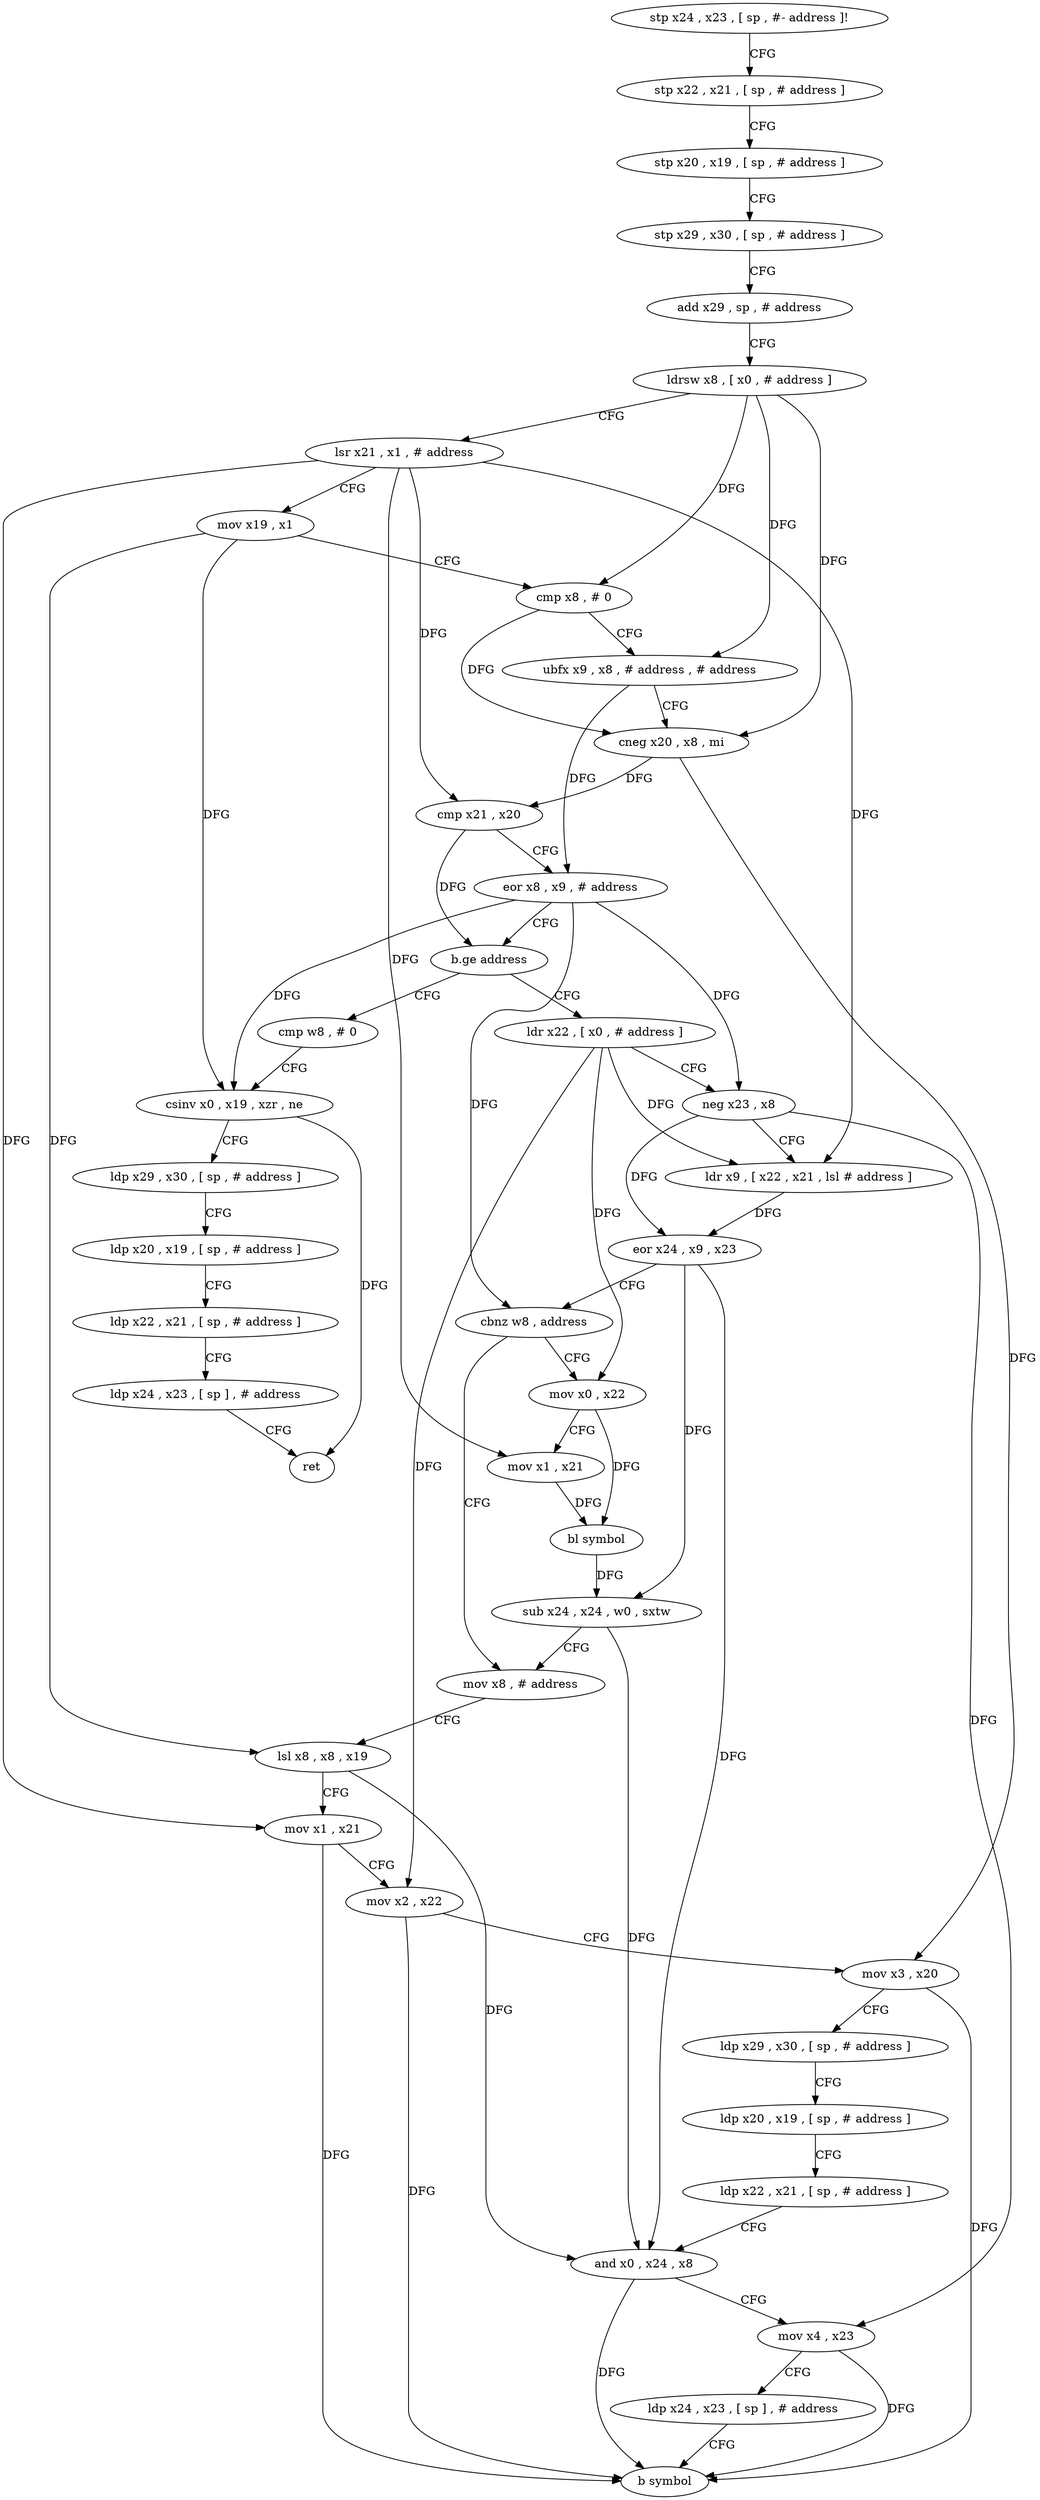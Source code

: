 digraph "func" {
"4238960" [label = "stp x24 , x23 , [ sp , #- address ]!" ]
"4238964" [label = "stp x22 , x21 , [ sp , # address ]" ]
"4238968" [label = "stp x20 , x19 , [ sp , # address ]" ]
"4238972" [label = "stp x29 , x30 , [ sp , # address ]" ]
"4238976" [label = "add x29 , sp , # address" ]
"4238980" [label = "ldrsw x8 , [ x0 , # address ]" ]
"4238984" [label = "lsr x21 , x1 , # address" ]
"4238988" [label = "mov x19 , x1" ]
"4238992" [label = "cmp x8 , # 0" ]
"4238996" [label = "ubfx x9 , x8 , # address , # address" ]
"4239000" [label = "cneg x20 , x8 , mi" ]
"4239004" [label = "cmp x21 , x20" ]
"4239008" [label = "eor x8 , x9 , # address" ]
"4239012" [label = "b.ge address" ]
"4239100" [label = "cmp w8 , # 0" ]
"4239016" [label = "ldr x22 , [ x0 , # address ]" ]
"4239104" [label = "csinv x0 , x19 , xzr , ne" ]
"4239108" [label = "ldp x29 , x30 , [ sp , # address ]" ]
"4239112" [label = "ldp x20 , x19 , [ sp , # address ]" ]
"4239116" [label = "ldp x22 , x21 , [ sp , # address ]" ]
"4239120" [label = "ldp x24 , x23 , [ sp ] , # address" ]
"4239124" [label = "ret" ]
"4239020" [label = "neg x23 , x8" ]
"4239024" [label = "ldr x9 , [ x22 , x21 , lsl # address ]" ]
"4239028" [label = "eor x24 , x9 , x23" ]
"4239032" [label = "cbnz w8 , address" ]
"4239052" [label = "mov x8 , # address" ]
"4239036" [label = "mov x0 , x22" ]
"4239056" [label = "lsl x8 , x8 , x19" ]
"4239060" [label = "mov x1 , x21" ]
"4239064" [label = "mov x2 , x22" ]
"4239068" [label = "mov x3 , x20" ]
"4239072" [label = "ldp x29 , x30 , [ sp , # address ]" ]
"4239076" [label = "ldp x20 , x19 , [ sp , # address ]" ]
"4239080" [label = "ldp x22 , x21 , [ sp , # address ]" ]
"4239084" [label = "and x0 , x24 , x8" ]
"4239088" [label = "mov x4 , x23" ]
"4239092" [label = "ldp x24 , x23 , [ sp ] , # address" ]
"4239096" [label = "b symbol" ]
"4239040" [label = "mov x1 , x21" ]
"4239044" [label = "bl symbol" ]
"4239048" [label = "sub x24 , x24 , w0 , sxtw" ]
"4238960" -> "4238964" [ label = "CFG" ]
"4238964" -> "4238968" [ label = "CFG" ]
"4238968" -> "4238972" [ label = "CFG" ]
"4238972" -> "4238976" [ label = "CFG" ]
"4238976" -> "4238980" [ label = "CFG" ]
"4238980" -> "4238984" [ label = "CFG" ]
"4238980" -> "4238992" [ label = "DFG" ]
"4238980" -> "4238996" [ label = "DFG" ]
"4238980" -> "4239000" [ label = "DFG" ]
"4238984" -> "4238988" [ label = "CFG" ]
"4238984" -> "4239004" [ label = "DFG" ]
"4238984" -> "4239024" [ label = "DFG" ]
"4238984" -> "4239060" [ label = "DFG" ]
"4238984" -> "4239040" [ label = "DFG" ]
"4238988" -> "4238992" [ label = "CFG" ]
"4238988" -> "4239104" [ label = "DFG" ]
"4238988" -> "4239056" [ label = "DFG" ]
"4238992" -> "4238996" [ label = "CFG" ]
"4238992" -> "4239000" [ label = "DFG" ]
"4238996" -> "4239000" [ label = "CFG" ]
"4238996" -> "4239008" [ label = "DFG" ]
"4239000" -> "4239004" [ label = "DFG" ]
"4239000" -> "4239068" [ label = "DFG" ]
"4239004" -> "4239008" [ label = "CFG" ]
"4239004" -> "4239012" [ label = "DFG" ]
"4239008" -> "4239012" [ label = "CFG" ]
"4239008" -> "4239104" [ label = "DFG" ]
"4239008" -> "4239020" [ label = "DFG" ]
"4239008" -> "4239032" [ label = "DFG" ]
"4239012" -> "4239100" [ label = "CFG" ]
"4239012" -> "4239016" [ label = "CFG" ]
"4239100" -> "4239104" [ label = "CFG" ]
"4239016" -> "4239020" [ label = "CFG" ]
"4239016" -> "4239024" [ label = "DFG" ]
"4239016" -> "4239064" [ label = "DFG" ]
"4239016" -> "4239036" [ label = "DFG" ]
"4239104" -> "4239108" [ label = "CFG" ]
"4239104" -> "4239124" [ label = "DFG" ]
"4239108" -> "4239112" [ label = "CFG" ]
"4239112" -> "4239116" [ label = "CFG" ]
"4239116" -> "4239120" [ label = "CFG" ]
"4239120" -> "4239124" [ label = "CFG" ]
"4239020" -> "4239024" [ label = "CFG" ]
"4239020" -> "4239028" [ label = "DFG" ]
"4239020" -> "4239088" [ label = "DFG" ]
"4239024" -> "4239028" [ label = "DFG" ]
"4239028" -> "4239032" [ label = "CFG" ]
"4239028" -> "4239084" [ label = "DFG" ]
"4239028" -> "4239048" [ label = "DFG" ]
"4239032" -> "4239052" [ label = "CFG" ]
"4239032" -> "4239036" [ label = "CFG" ]
"4239052" -> "4239056" [ label = "CFG" ]
"4239036" -> "4239040" [ label = "CFG" ]
"4239036" -> "4239044" [ label = "DFG" ]
"4239056" -> "4239060" [ label = "CFG" ]
"4239056" -> "4239084" [ label = "DFG" ]
"4239060" -> "4239064" [ label = "CFG" ]
"4239060" -> "4239096" [ label = "DFG" ]
"4239064" -> "4239068" [ label = "CFG" ]
"4239064" -> "4239096" [ label = "DFG" ]
"4239068" -> "4239072" [ label = "CFG" ]
"4239068" -> "4239096" [ label = "DFG" ]
"4239072" -> "4239076" [ label = "CFG" ]
"4239076" -> "4239080" [ label = "CFG" ]
"4239080" -> "4239084" [ label = "CFG" ]
"4239084" -> "4239088" [ label = "CFG" ]
"4239084" -> "4239096" [ label = "DFG" ]
"4239088" -> "4239092" [ label = "CFG" ]
"4239088" -> "4239096" [ label = "DFG" ]
"4239092" -> "4239096" [ label = "CFG" ]
"4239040" -> "4239044" [ label = "DFG" ]
"4239044" -> "4239048" [ label = "DFG" ]
"4239048" -> "4239052" [ label = "CFG" ]
"4239048" -> "4239084" [ label = "DFG" ]
}
